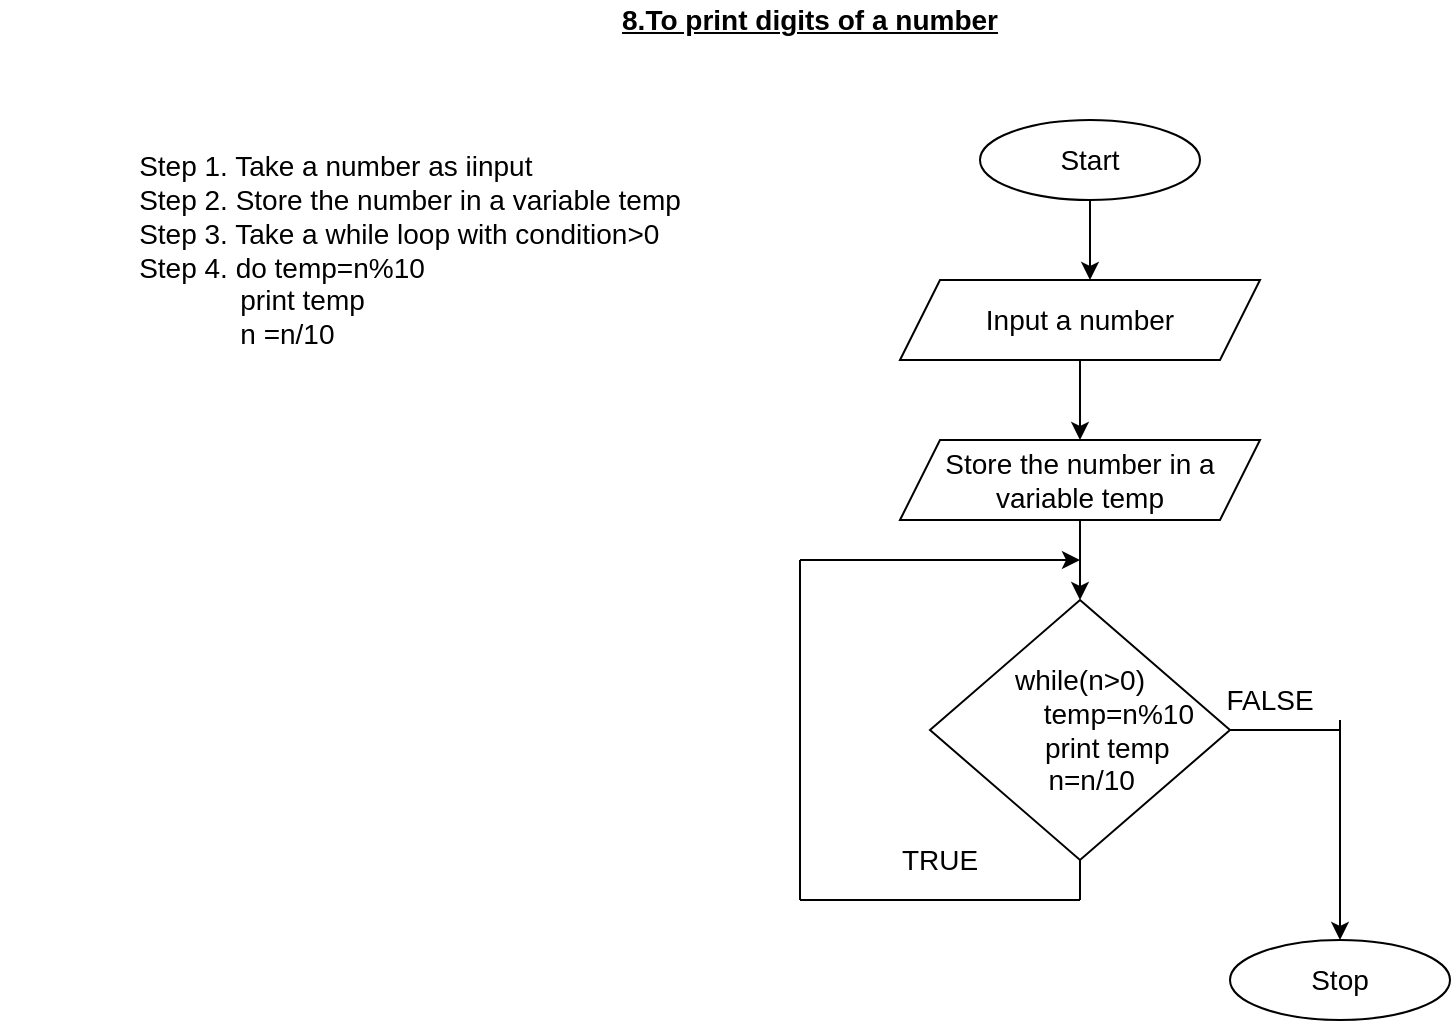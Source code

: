<mxfile version="13.9.9" type="device"><diagram id="C5RBs43oDa-KdzZeNtuy" name="Page-1"><mxGraphModel dx="1024" dy="584" grid="1" gridSize="10" guides="1" tooltips="1" connect="1" arrows="1" fold="1" page="1" pageScale="1" pageWidth="827" pageHeight="1169" math="0" shadow="0"><root><mxCell id="WIyWlLk6GJQsqaUBKTNV-0"/><mxCell id="WIyWlLk6GJQsqaUBKTNV-1" parent="WIyWlLk6GJQsqaUBKTNV-0"/><mxCell id="bCF43ILWhFg-m-Da5LC1-0" value="&lt;span style=&quot;font-size: 14px&quot;&gt;&lt;b&gt;&lt;u&gt;8.To print digits of a number&lt;/u&gt;&lt;/b&gt;&lt;/span&gt;" style="text;html=1;strokeColor=none;fillColor=none;align=center;verticalAlign=middle;whiteSpace=wrap;rounded=0;" parent="WIyWlLk6GJQsqaUBKTNV-1" vertex="1"><mxGeometry x="230" y="20" width="350" height="20" as="geometry"/></mxCell><mxCell id="bCF43ILWhFg-m-Da5LC1-1" value="&lt;font style=&quot;font-size: 14px&quot;&gt;Start&lt;/font&gt;" style="ellipse;whiteSpace=wrap;html=1;" parent="WIyWlLk6GJQsqaUBKTNV-1" vertex="1"><mxGeometry x="490" y="80" width="110" height="40" as="geometry"/></mxCell><mxCell id="bCF43ILWhFg-m-Da5LC1-2" value="" style="endArrow=classic;html=1;exitX=0.5;exitY=1;exitDx=0;exitDy=0;" parent="WIyWlLk6GJQsqaUBKTNV-1" source="bCF43ILWhFg-m-Da5LC1-1" edge="1"><mxGeometry width="50" height="50" relative="1" as="geometry"><mxPoint x="390" y="220" as="sourcePoint"/><mxPoint x="545" y="160" as="targetPoint"/></mxGeometry></mxCell><mxCell id="bCF43ILWhFg-m-Da5LC1-3" value="&lt;font style=&quot;font-size: 14px&quot;&gt;Input a number&lt;/font&gt;" style="shape=parallelogram;perimeter=parallelogramPerimeter;whiteSpace=wrap;html=1;fixedSize=1;" parent="WIyWlLk6GJQsqaUBKTNV-1" vertex="1"><mxGeometry x="450" y="160" width="180" height="40" as="geometry"/></mxCell><mxCell id="bCF43ILWhFg-m-Da5LC1-6" value="" style="endArrow=classic;html=1;exitX=0.5;exitY=1;exitDx=0;exitDy=0;" parent="WIyWlLk6GJQsqaUBKTNV-1" source="bCF43ILWhFg-m-Da5LC1-3" target="bCF43ILWhFg-m-Da5LC1-7" edge="1"><mxGeometry width="50" height="50" relative="1" as="geometry"><mxPoint x="390" y="220" as="sourcePoint"/><mxPoint x="540" y="240" as="targetPoint"/></mxGeometry></mxCell><mxCell id="bCF43ILWhFg-m-Da5LC1-7" value="&lt;font style=&quot;font-size: 14px&quot;&gt;Store the number in a variable temp&lt;/font&gt;" style="shape=parallelogram;perimeter=parallelogramPerimeter;whiteSpace=wrap;html=1;fixedSize=1;" parent="WIyWlLk6GJQsqaUBKTNV-1" vertex="1"><mxGeometry x="450" y="240" width="180" height="40" as="geometry"/></mxCell><mxCell id="bCF43ILWhFg-m-Da5LC1-8" value="" style="endArrow=classic;html=1;exitX=0.5;exitY=1;exitDx=0;exitDy=0;" parent="WIyWlLk6GJQsqaUBKTNV-1" source="bCF43ILWhFg-m-Da5LC1-7" edge="1"><mxGeometry width="50" height="50" relative="1" as="geometry"><mxPoint x="390" y="210" as="sourcePoint"/><mxPoint x="540" y="320" as="targetPoint"/></mxGeometry></mxCell><mxCell id="bCF43ILWhFg-m-Da5LC1-12" value="&lt;font style=&quot;font-size: 14px&quot;&gt;Stop&lt;/font&gt;" style="ellipse;whiteSpace=wrap;html=1;" parent="WIyWlLk6GJQsqaUBKTNV-1" vertex="1"><mxGeometry x="615" y="490" width="110" height="40" as="geometry"/></mxCell><mxCell id="bCF43ILWhFg-m-Da5LC1-13" value="&lt;div style=&quot;text-align: left&quot;&gt;&lt;span style=&quot;font-size: 14px&quot;&gt;Step 1. Take a number as iinput&lt;/span&gt;&lt;/div&gt;&lt;font style=&quot;font-size: 14px&quot;&gt;&lt;div style=&quot;text-align: left&quot;&gt;&lt;span&gt;Step 2. Store the number in a variable temp&lt;/span&gt;&lt;/div&gt;&lt;div style=&quot;text-align: left&quot;&gt;&lt;span&gt;Step 3. Take a while loop with condition&amp;gt;0&lt;/span&gt;&lt;/div&gt;&lt;div style=&quot;text-align: left&quot;&gt;&lt;span&gt;Step 4. do temp=n%10&lt;/span&gt;&lt;/div&gt;&lt;div style=&quot;text-align: left&quot;&gt;&lt;span&gt;&amp;nbsp; &amp;nbsp; &amp;nbsp; &amp;nbsp; &amp;nbsp; &amp;nbsp; &amp;nbsp;print temp&lt;/span&gt;&lt;/div&gt;&lt;div style=&quot;text-align: left&quot;&gt;&lt;span&gt;&amp;nbsp; &amp;nbsp; &amp;nbsp; &amp;nbsp; &amp;nbsp; &amp;nbsp; &amp;nbsp;n =n/10&amp;nbsp;&lt;/span&gt;&lt;/div&gt;&lt;/font&gt;" style="text;html=1;strokeColor=none;fillColor=none;align=center;verticalAlign=middle;whiteSpace=wrap;rounded=0;" parent="WIyWlLk6GJQsqaUBKTNV-1" vertex="1"><mxGeometry y="110" width="410" height="70" as="geometry"/></mxCell><mxCell id="Nn8SzOMnERo5crTo2ylf-0" value="&lt;span style=&quot;font-size: 14px&quot;&gt;while(n&amp;gt;0)&lt;/span&gt;&lt;br style=&quot;font-size: 14px&quot;&gt;&lt;span style=&quot;font-size: 14px&quot;&gt;&amp;nbsp; &amp;nbsp; &amp;nbsp; &amp;nbsp; &amp;nbsp; temp=n%10&lt;/span&gt;&lt;br style=&quot;font-size: 14px&quot;&gt;&lt;span style=&quot;font-size: 14px&quot;&gt;&amp;nbsp; &amp;nbsp; &amp;nbsp; &amp;nbsp;print temp&lt;/span&gt;&lt;br style=&quot;font-size: 14px&quot;&gt;&lt;span style=&quot;font-size: 14px&quot;&gt;&amp;nbsp; &amp;nbsp;n=n/10&lt;/span&gt;" style="rhombus;whiteSpace=wrap;html=1;align=center;" vertex="1" parent="WIyWlLk6GJQsqaUBKTNV-1"><mxGeometry x="465" y="320" width="150" height="130" as="geometry"/></mxCell><mxCell id="Nn8SzOMnERo5crTo2ylf-2" value="" style="endArrow=none;html=1;" edge="1" parent="WIyWlLk6GJQsqaUBKTNV-1"><mxGeometry width="50" height="50" relative="1" as="geometry"><mxPoint x="540" y="470" as="sourcePoint"/><mxPoint x="400" y="470" as="targetPoint"/></mxGeometry></mxCell><mxCell id="Nn8SzOMnERo5crTo2ylf-3" value="" style="endArrow=none;html=1;" edge="1" parent="WIyWlLk6GJQsqaUBKTNV-1"><mxGeometry width="50" height="50" relative="1" as="geometry"><mxPoint x="400" y="470" as="sourcePoint"/><mxPoint x="400" y="300" as="targetPoint"/></mxGeometry></mxCell><mxCell id="Nn8SzOMnERo5crTo2ylf-4" value="" style="endArrow=classic;html=1;" edge="1" parent="WIyWlLk6GJQsqaUBKTNV-1"><mxGeometry width="50" height="50" relative="1" as="geometry"><mxPoint x="400" y="300" as="sourcePoint"/><mxPoint x="540" y="300" as="targetPoint"/></mxGeometry></mxCell><mxCell id="Nn8SzOMnERo5crTo2ylf-5" value="" style="endArrow=none;html=1;exitX=0.5;exitY=1;exitDx=0;exitDy=0;" edge="1" parent="WIyWlLk6GJQsqaUBKTNV-1" source="Nn8SzOMnERo5crTo2ylf-0"><mxGeometry width="50" height="50" relative="1" as="geometry"><mxPoint x="390" y="300" as="sourcePoint"/><mxPoint x="540" y="470" as="targetPoint"/></mxGeometry></mxCell><mxCell id="Nn8SzOMnERo5crTo2ylf-6" value="" style="endArrow=none;html=1;exitX=1;exitY=0.5;exitDx=0;exitDy=0;" edge="1" parent="WIyWlLk6GJQsqaUBKTNV-1" source="Nn8SzOMnERo5crTo2ylf-0"><mxGeometry width="50" height="50" relative="1" as="geometry"><mxPoint x="390" y="300" as="sourcePoint"/><mxPoint x="670" y="385" as="targetPoint"/></mxGeometry></mxCell><mxCell id="Nn8SzOMnERo5crTo2ylf-7" value="" style="endArrow=classic;html=1;entryX=0.5;entryY=0;entryDx=0;entryDy=0;" edge="1" parent="WIyWlLk6GJQsqaUBKTNV-1" target="bCF43ILWhFg-m-Da5LC1-12"><mxGeometry width="50" height="50" relative="1" as="geometry"><mxPoint x="670" y="380" as="sourcePoint"/><mxPoint x="440" y="250" as="targetPoint"/></mxGeometry></mxCell><mxCell id="Nn8SzOMnERo5crTo2ylf-8" value="&lt;font style=&quot;font-size: 14px&quot;&gt;TRUE&lt;/font&gt;" style="text;html=1;strokeColor=none;fillColor=none;align=center;verticalAlign=middle;whiteSpace=wrap;rounded=0;" vertex="1" parent="WIyWlLk6GJQsqaUBKTNV-1"><mxGeometry x="450" y="440" width="40" height="20" as="geometry"/></mxCell><mxCell id="Nn8SzOMnERo5crTo2ylf-9" value="&lt;font style=&quot;font-size: 14px&quot;&gt;FALSE&lt;/font&gt;" style="text;html=1;strokeColor=none;fillColor=none;align=center;verticalAlign=middle;whiteSpace=wrap;rounded=0;" vertex="1" parent="WIyWlLk6GJQsqaUBKTNV-1"><mxGeometry x="615" y="360" width="40" height="20" as="geometry"/></mxCell></root></mxGraphModel></diagram></mxfile>